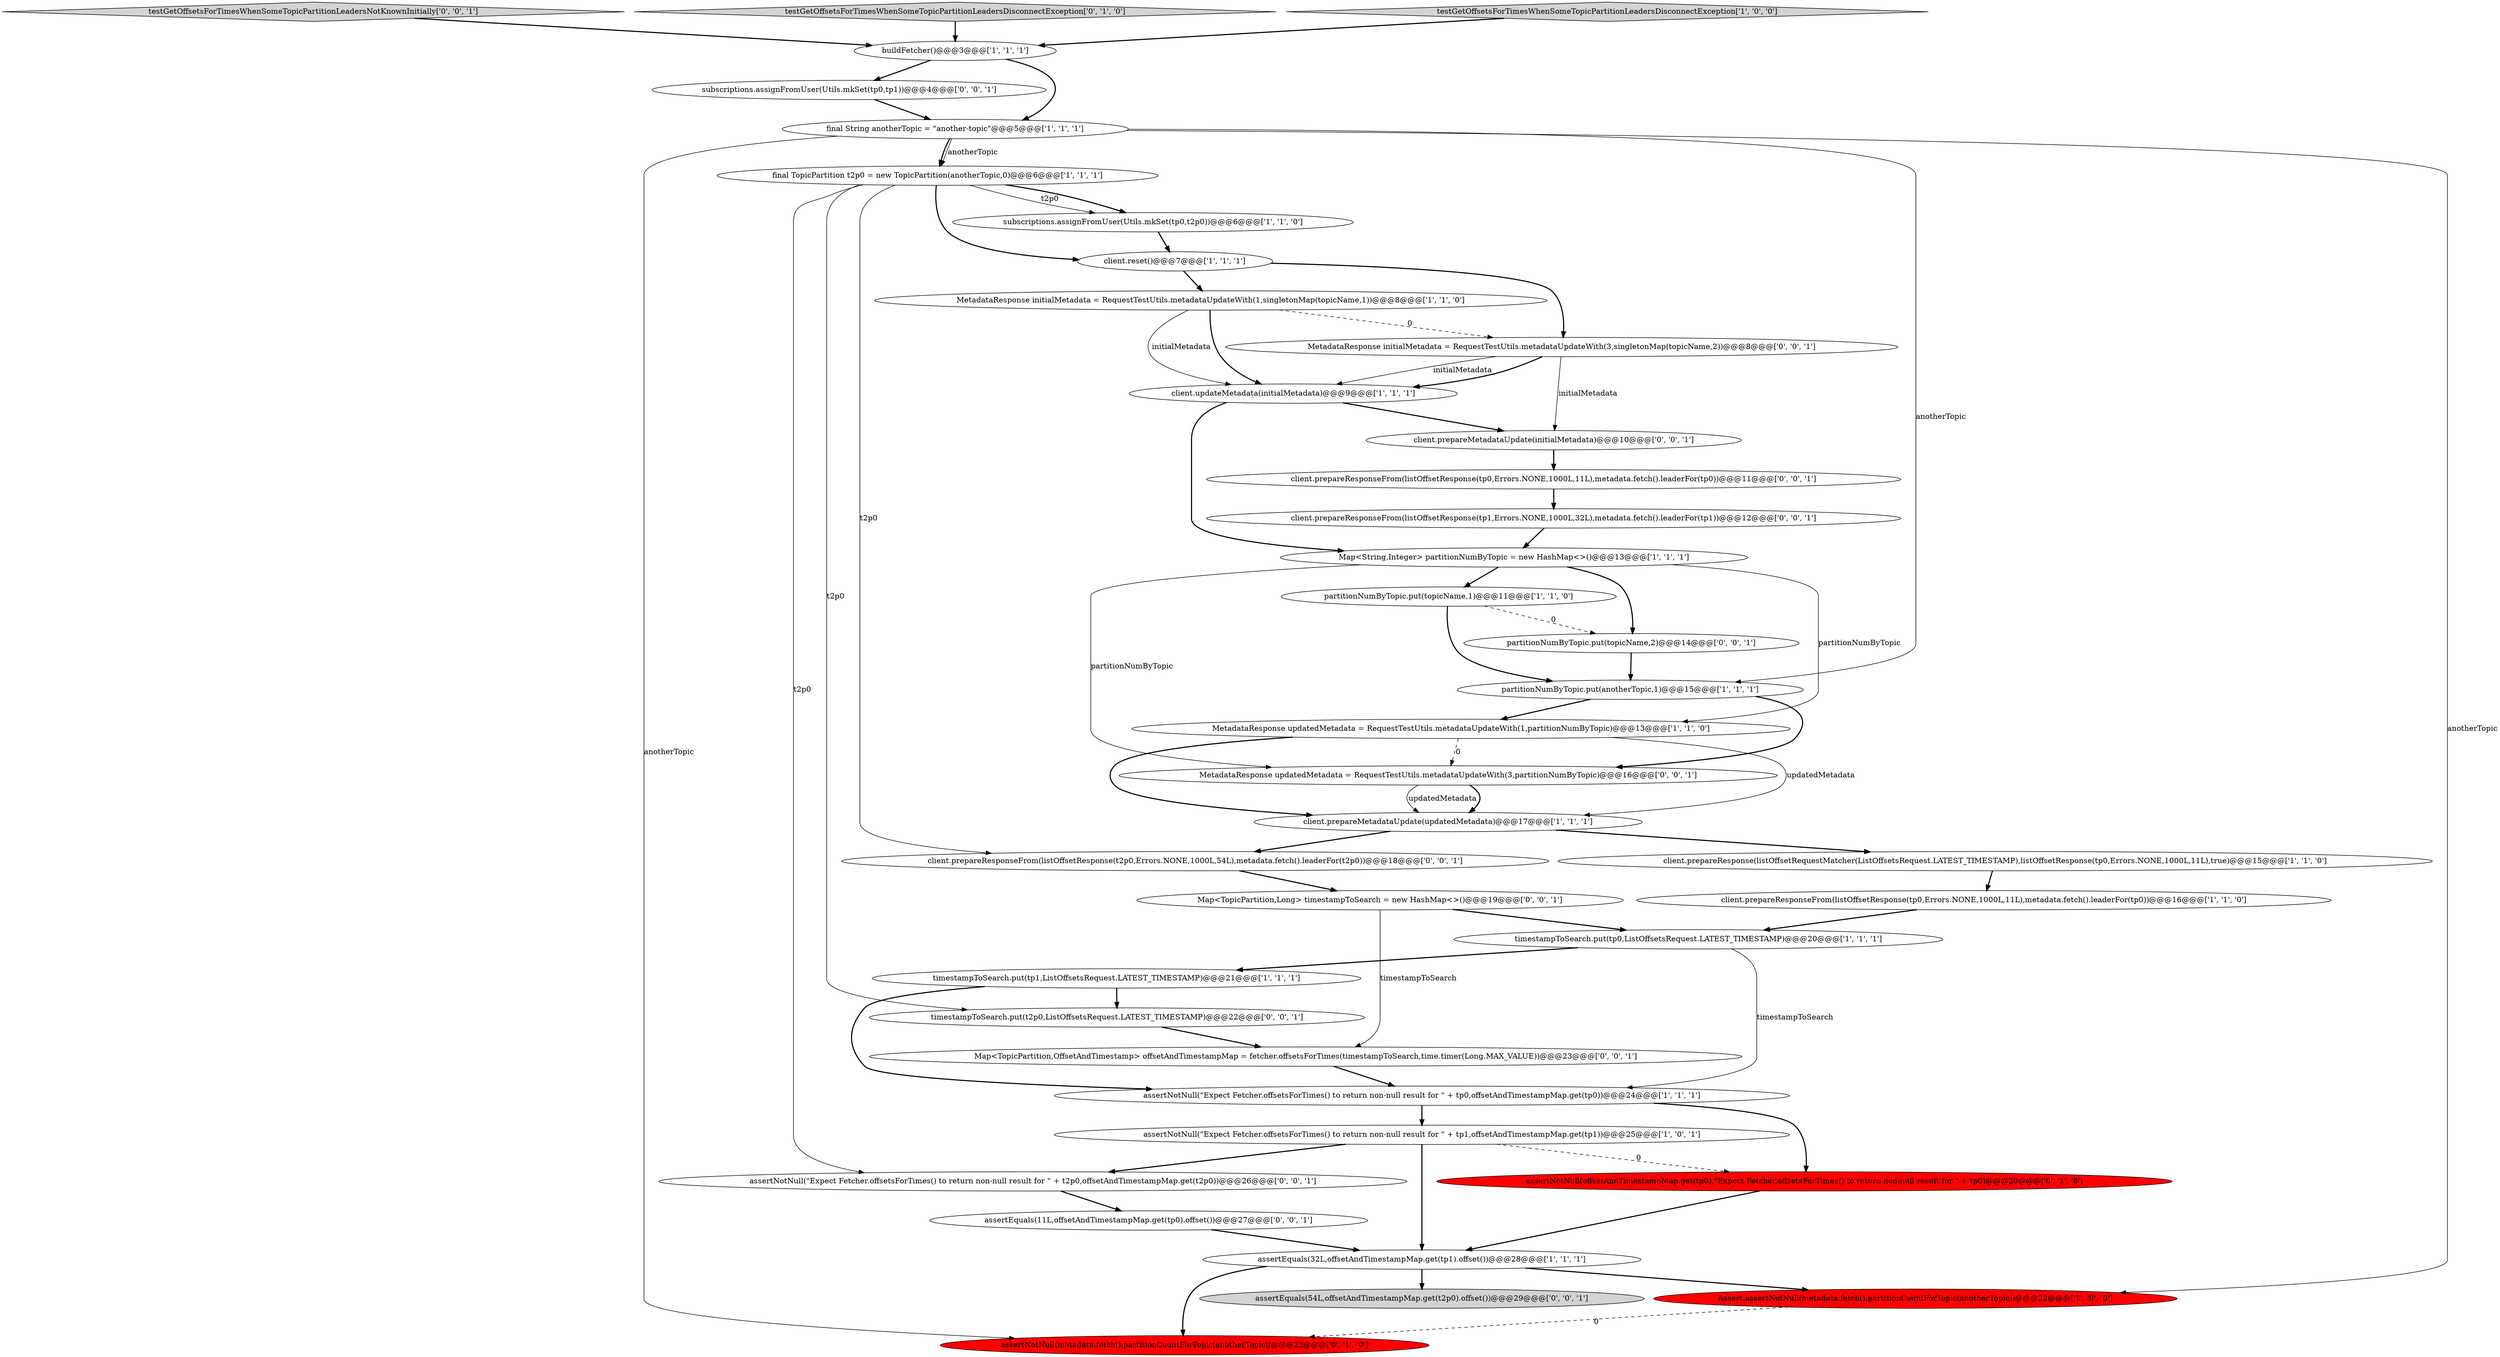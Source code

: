 digraph {
13 [style = filled, label = "partitionNumByTopic.put(anotherTopic,1)@@@15@@@['1', '1', '1']", fillcolor = white, shape = ellipse image = "AAA0AAABBB1BBB"];
16 [style = filled, label = "MetadataResponse initialMetadata = RequestTestUtils.metadataUpdateWith(1,singletonMap(topicName,1))@@@8@@@['1', '1', '0']", fillcolor = white, shape = ellipse image = "AAA0AAABBB1BBB"];
27 [style = filled, label = "client.prepareMetadataUpdate(initialMetadata)@@@10@@@['0', '0', '1']", fillcolor = white, shape = ellipse image = "AAA0AAABBB3BBB"];
37 [style = filled, label = "client.prepareResponseFrom(listOffsetResponse(t2p0,Errors.NONE,1000L,54L),metadata.fetch().leaderFor(t2p0))@@@18@@@['0', '0', '1']", fillcolor = white, shape = ellipse image = "AAA0AAABBB3BBB"];
22 [style = filled, label = "assertNotNull(metadata.fetch().partitionCountForTopic(anotherTopic))@@@22@@@['0', '1', '0']", fillcolor = red, shape = ellipse image = "AAA1AAABBB2BBB"];
24 [style = filled, label = "assertNotNull(\"Expect Fetcher.offsetsForTimes() to return non-null result for \" + t2p0,offsetAndTimestampMap.get(t2p0))@@@26@@@['0', '0', '1']", fillcolor = white, shape = ellipse image = "AAA0AAABBB3BBB"];
33 [style = filled, label = "Map<TopicPartition,Long> timestampToSearch = new HashMap<>()@@@19@@@['0', '0', '1']", fillcolor = white, shape = ellipse image = "AAA0AAABBB3BBB"];
14 [style = filled, label = "Assert.assertNotNull(metadata.fetch().partitionCountForTopic(anotherTopic))@@@22@@@['1', '0', '0']", fillcolor = red, shape = ellipse image = "AAA1AAABBB1BBB"];
26 [style = filled, label = "Map<TopicPartition,OffsetAndTimestamp> offsetAndTimestampMap = fetcher.offsetsForTimes(timestampToSearch,time.timer(Long.MAX_VALUE))@@@23@@@['0', '0', '1']", fillcolor = white, shape = ellipse image = "AAA0AAABBB3BBB"];
18 [style = filled, label = "partitionNumByTopic.put(topicName,1)@@@11@@@['1', '1', '0']", fillcolor = white, shape = ellipse image = "AAA0AAABBB1BBB"];
0 [style = filled, label = "buildFetcher()@@@3@@@['1', '1', '1']", fillcolor = white, shape = ellipse image = "AAA0AAABBB1BBB"];
11 [style = filled, label = "MetadataResponse updatedMetadata = RequestTestUtils.metadataUpdateWith(1,partitionNumByTopic)@@@13@@@['1', '1', '0']", fillcolor = white, shape = ellipse image = "AAA0AAABBB1BBB"];
28 [style = filled, label = "MetadataResponse updatedMetadata = RequestTestUtils.metadataUpdateWith(3,partitionNumByTopic)@@@16@@@['0', '0', '1']", fillcolor = white, shape = ellipse image = "AAA0AAABBB3BBB"];
7 [style = filled, label = "client.prepareResponseFrom(listOffsetResponse(tp0,Errors.NONE,1000L,11L),metadata.fetch().leaderFor(tp0))@@@16@@@['1', '1', '0']", fillcolor = white, shape = ellipse image = "AAA0AAABBB1BBB"];
1 [style = filled, label = "subscriptions.assignFromUser(Utils.mkSet(tp0,t2p0))@@@6@@@['1', '1', '0']", fillcolor = white, shape = ellipse image = "AAA0AAABBB1BBB"];
32 [style = filled, label = "testGetOffsetsForTimesWhenSomeTopicPartitionLeadersNotKnownInitially['0', '0', '1']", fillcolor = lightgray, shape = diamond image = "AAA0AAABBB3BBB"];
35 [style = filled, label = "client.prepareResponseFrom(listOffsetResponse(tp0,Errors.NONE,1000L,11L),metadata.fetch().leaderFor(tp0))@@@11@@@['0', '0', '1']", fillcolor = white, shape = ellipse image = "AAA0AAABBB3BBB"];
2 [style = filled, label = "client.updateMetadata(initialMetadata)@@@9@@@['1', '1', '1']", fillcolor = white, shape = ellipse image = "AAA0AAABBB1BBB"];
8 [style = filled, label = "assertNotNull(\"Expect Fetcher.offsetsForTimes() to return non-null result for \" + tp0,offsetAndTimestampMap.get(tp0))@@@24@@@['1', '1', '1']", fillcolor = white, shape = ellipse image = "AAA0AAABBB1BBB"];
20 [style = filled, label = "client.prepareMetadataUpdate(updatedMetadata)@@@17@@@['1', '1', '1']", fillcolor = white, shape = ellipse image = "AAA0AAABBB1BBB"];
23 [style = filled, label = "assertNotNull(offsetAndTimestampMap.get(tp0),\"Expect Fetcher.offsetsForTimes() to return non-null result for \" + tp0)@@@20@@@['0', '1', '0']", fillcolor = red, shape = ellipse image = "AAA1AAABBB2BBB"];
19 [style = filled, label = "assertNotNull(\"Expect Fetcher.offsetsForTimes() to return non-null result for \" + tp1,offsetAndTimestampMap.get(tp1))@@@25@@@['1', '0', '1']", fillcolor = white, shape = ellipse image = "AAA0AAABBB1BBB"];
10 [style = filled, label = "Map<String,Integer> partitionNumByTopic = new HashMap<>()@@@13@@@['1', '1', '1']", fillcolor = white, shape = ellipse image = "AAA0AAABBB1BBB"];
38 [style = filled, label = "MetadataResponse initialMetadata = RequestTestUtils.metadataUpdateWith(3,singletonMap(topicName,2))@@@8@@@['0', '0', '1']", fillcolor = white, shape = ellipse image = "AAA0AAABBB3BBB"];
6 [style = filled, label = "final TopicPartition t2p0 = new TopicPartition(anotherTopic,0)@@@6@@@['1', '1', '1']", fillcolor = white, shape = ellipse image = "AAA0AAABBB1BBB"];
4 [style = filled, label = "timestampToSearch.put(tp0,ListOffsetsRequest.LATEST_TIMESTAMP)@@@20@@@['1', '1', '1']", fillcolor = white, shape = ellipse image = "AAA0AAABBB1BBB"];
29 [style = filled, label = "assertEquals(54L,offsetAndTimestampMap.get(t2p0).offset())@@@29@@@['0', '0', '1']", fillcolor = lightgray, shape = ellipse image = "AAA0AAABBB3BBB"];
17 [style = filled, label = "client.reset()@@@7@@@['1', '1', '1']", fillcolor = white, shape = ellipse image = "AAA0AAABBB1BBB"];
31 [style = filled, label = "client.prepareResponseFrom(listOffsetResponse(tp1,Errors.NONE,1000L,32L),metadata.fetch().leaderFor(tp1))@@@12@@@['0', '0', '1']", fillcolor = white, shape = ellipse image = "AAA0AAABBB3BBB"];
36 [style = filled, label = "partitionNumByTopic.put(topicName,2)@@@14@@@['0', '0', '1']", fillcolor = white, shape = ellipse image = "AAA0AAABBB3BBB"];
21 [style = filled, label = "testGetOffsetsForTimesWhenSomeTopicPartitionLeadersDisconnectException['0', '1', '0']", fillcolor = lightgray, shape = diamond image = "AAA0AAABBB2BBB"];
25 [style = filled, label = "subscriptions.assignFromUser(Utils.mkSet(tp0,tp1))@@@4@@@['0', '0', '1']", fillcolor = white, shape = ellipse image = "AAA0AAABBB3BBB"];
5 [style = filled, label = "final String anotherTopic = \"another-topic\"@@@5@@@['1', '1', '1']", fillcolor = white, shape = ellipse image = "AAA0AAABBB1BBB"];
9 [style = filled, label = "assertEquals(32L,offsetAndTimestampMap.get(tp1).offset())@@@28@@@['1', '1', '1']", fillcolor = white, shape = ellipse image = "AAA0AAABBB1BBB"];
15 [style = filled, label = "timestampToSearch.put(tp1,ListOffsetsRequest.LATEST_TIMESTAMP)@@@21@@@['1', '1', '1']", fillcolor = white, shape = ellipse image = "AAA0AAABBB1BBB"];
30 [style = filled, label = "assertEquals(11L,offsetAndTimestampMap.get(tp0).offset())@@@27@@@['0', '0', '1']", fillcolor = white, shape = ellipse image = "AAA0AAABBB3BBB"];
12 [style = filled, label = "testGetOffsetsForTimesWhenSomeTopicPartitionLeadersDisconnectException['1', '0', '0']", fillcolor = lightgray, shape = diamond image = "AAA0AAABBB1BBB"];
34 [style = filled, label = "timestampToSearch.put(t2p0,ListOffsetsRequest.LATEST_TIMESTAMP)@@@22@@@['0', '0', '1']", fillcolor = white, shape = ellipse image = "AAA0AAABBB3BBB"];
3 [style = filled, label = "client.prepareResponse(listOffsetRequestMatcher(ListOffsetsRequest.LATEST_TIMESTAMP),listOffsetResponse(tp0,Errors.NONE,1000L,11L),true)@@@15@@@['1', '1', '0']", fillcolor = white, shape = ellipse image = "AAA0AAABBB1BBB"];
9->22 [style = bold, label=""];
6->17 [style = bold, label=""];
10->18 [style = bold, label=""];
11->20 [style = bold, label=""];
35->31 [style = bold, label=""];
38->2 [style = solid, label="initialMetadata"];
16->38 [style = dashed, label="0"];
8->23 [style = bold, label=""];
21->0 [style = bold, label=""];
15->34 [style = bold, label=""];
28->20 [style = bold, label=""];
8->19 [style = bold, label=""];
32->0 [style = bold, label=""];
33->26 [style = solid, label="timestampToSearch"];
33->4 [style = bold, label=""];
4->15 [style = bold, label=""];
5->13 [style = solid, label="anotherTopic"];
14->22 [style = dashed, label="0"];
11->20 [style = solid, label="updatedMetadata"];
26->8 [style = bold, label=""];
30->9 [style = bold, label=""];
20->3 [style = bold, label=""];
38->27 [style = solid, label="initialMetadata"];
7->4 [style = bold, label=""];
4->8 [style = solid, label="timestampToSearch"];
16->2 [style = bold, label=""];
5->14 [style = solid, label="anotherTopic"];
2->10 [style = bold, label=""];
12->0 [style = bold, label=""];
13->11 [style = bold, label=""];
27->35 [style = bold, label=""];
10->36 [style = bold, label=""];
1->17 [style = bold, label=""];
38->2 [style = bold, label=""];
19->24 [style = bold, label=""];
24->30 [style = bold, label=""];
6->37 [style = solid, label="t2p0"];
17->38 [style = bold, label=""];
6->34 [style = solid, label="t2p0"];
11->28 [style = dashed, label="0"];
6->1 [style = bold, label=""];
5->22 [style = solid, label="anotherTopic"];
36->13 [style = bold, label=""];
5->6 [style = bold, label=""];
16->2 [style = solid, label="initialMetadata"];
19->23 [style = dashed, label="0"];
3->7 [style = bold, label=""];
19->9 [style = bold, label=""];
0->25 [style = bold, label=""];
31->10 [style = bold, label=""];
34->26 [style = bold, label=""];
18->36 [style = dashed, label="0"];
20->37 [style = bold, label=""];
9->14 [style = bold, label=""];
18->13 [style = bold, label=""];
6->1 [style = solid, label="t2p0"];
2->27 [style = bold, label=""];
6->24 [style = solid, label="t2p0"];
28->20 [style = solid, label="updatedMetadata"];
25->5 [style = bold, label=""];
13->28 [style = bold, label=""];
37->33 [style = bold, label=""];
9->29 [style = bold, label=""];
23->9 [style = bold, label=""];
10->28 [style = solid, label="partitionNumByTopic"];
10->11 [style = solid, label="partitionNumByTopic"];
15->8 [style = bold, label=""];
17->16 [style = bold, label=""];
0->5 [style = bold, label=""];
5->6 [style = solid, label="anotherTopic"];
}
